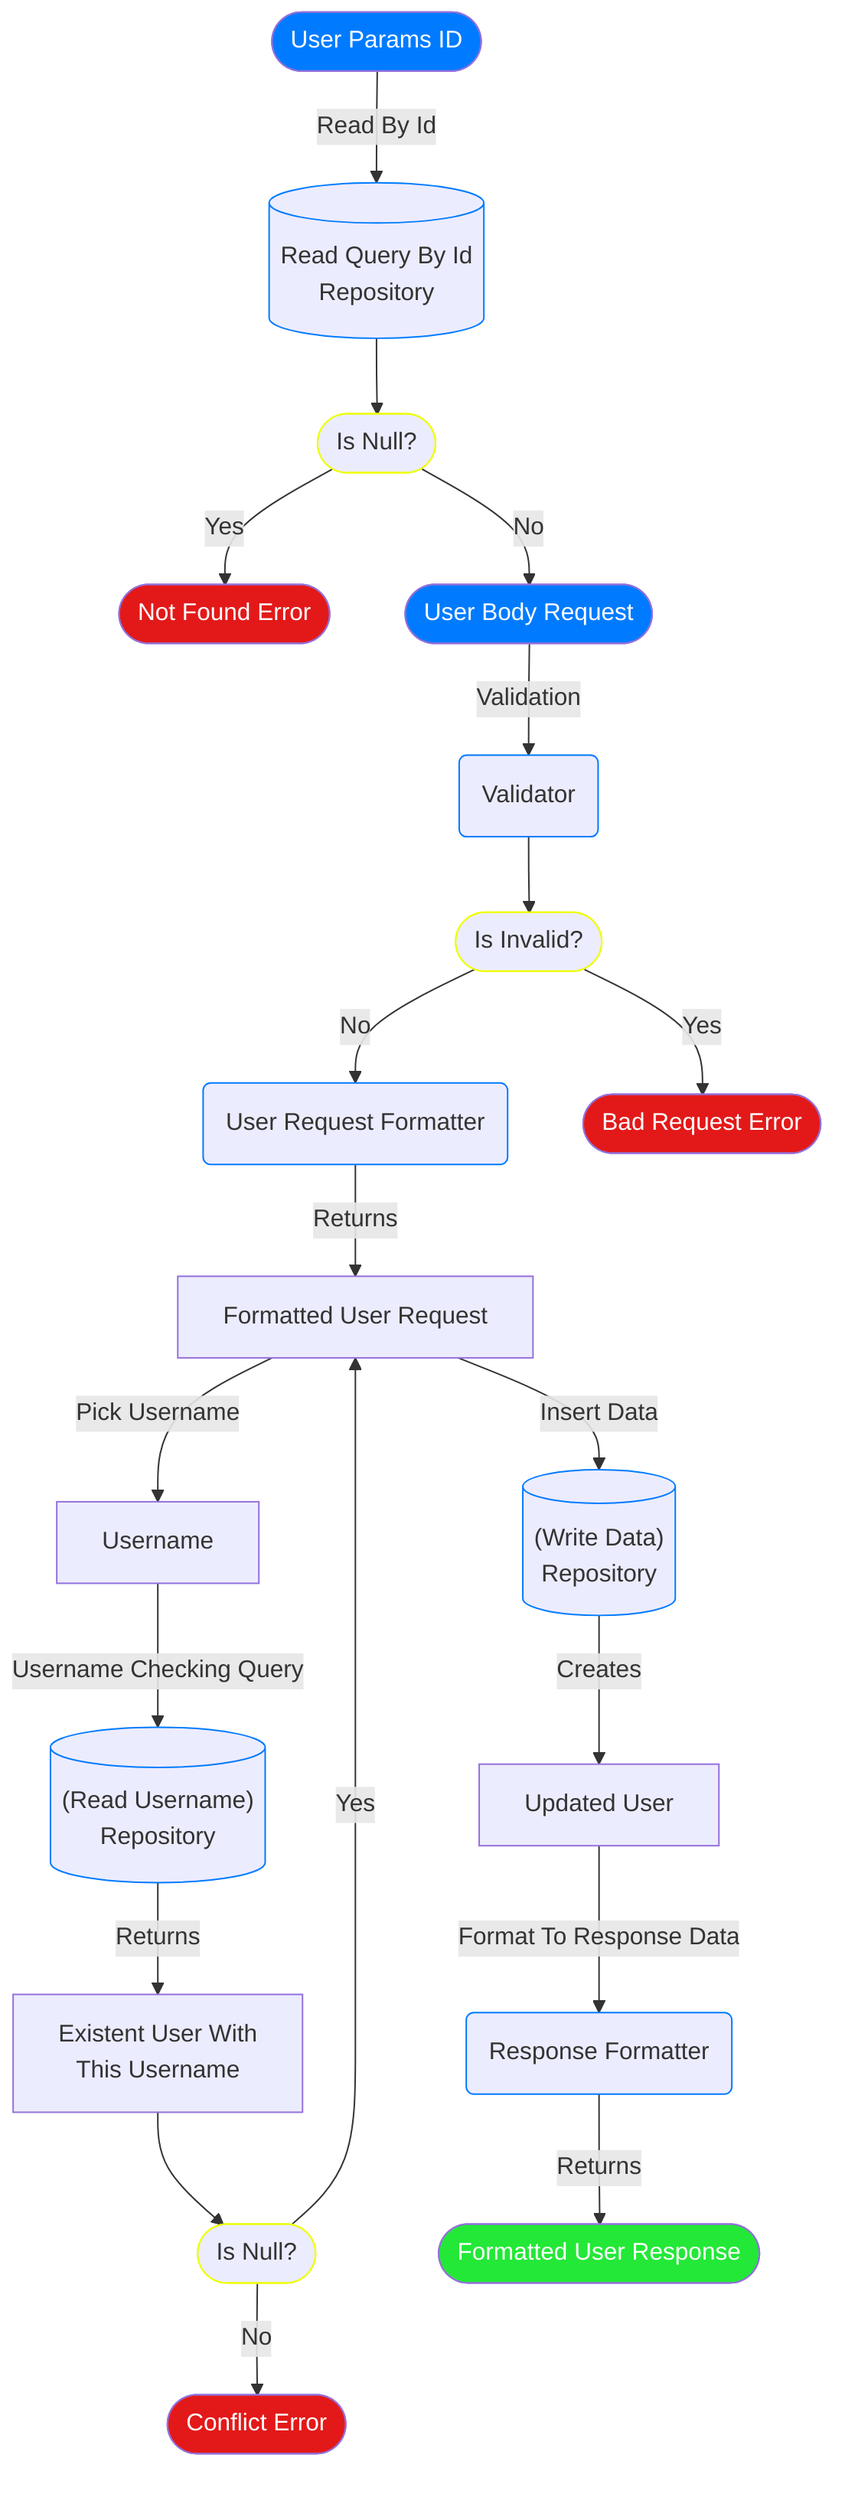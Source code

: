 flowchart TD
    classDef input fill:#007bff,color:#fff
    classDef output fill:#23e837,color:#fff
    classDef error fill:#e31919,color:#fff

    classDef dependence stroke:#007bff
    classDef decision stroke:#eeff00

    id([User Params ID])
    readById[("Read Query By Id
    Repository")]
    null1([Is Null?])
    nfError([Not Found Error])
    req([User Body Request])
    val(Validator)
    inval([Is Invalid?])
    reqMap(User Request Formatter)
    brError([Bad Request Error])
    formReq[Formatted User Request]
    readQueryUsername[("(Read Username)
    Repository")]
    username[Username]
    existentUsername[Existent User With
    This Username]
    null2([Is Null?])
    cfError([Conflict Error])
    writeQuery[("(Write Data)
    Repository")]
    created[Updated User]
    resMap(Response Formatter)
    resDTO([Formatted User Response])

    class id input
    class req input
    class resDTO output
    class nfError error
    class brError error
    class cfError error

    class inval decision
    class null1 decision
    class null2 decision

    class readById dependence
    class val dependence
    class reqMap dependence
    class readQueryUsername dependence
    class writeQuery dependence
    class resMap dependence

    id -- Read By Id --> readById
    readById --> null1
    null1 -- Yes --> nfError
    null1 -- No --> req
    req -- Validation --> val
    val --> inval
    inval -- No --> reqMap
    inval -- Yes --> brError
    reqMap -- Returns --> formReq
    formReq -- Pick Username --> username
    username -- Username Checking Query --> readQueryUsername
    readQueryUsername -- Returns --> existentUsername
    existentUsername --> null2
    null2 -- No --> cfError
    null2 -- Yes --> formReq
    formReq -- Insert Data --> writeQuery
    writeQuery -- Creates --> created
    created -- Format To Response Data --> resMap
    resMap -- Returns --> resDTO